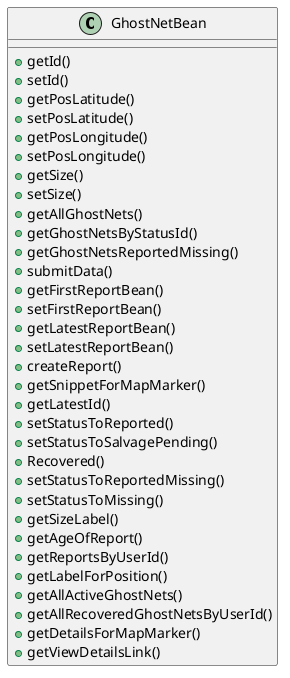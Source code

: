 
    @startuml
    class GhostNetBean {
        +getId()
        +setId()
        +getPosLatitude()
        +setPosLatitude()
        +getPosLongitude()
        +setPosLongitude()
        +getSize()
        +setSize()
        +getAllGhostNets()
        +getGhostNetsByStatusId()
        +getGhostNetsReportedMissing()
        +submitData()
        +getFirstReportBean()
        +setFirstReportBean()
        +getLatestReportBean()
        +setLatestReportBean()
        +createReport()
        +getSnippetForMapMarker()
        +getLatestId()
        +setStatusToReported()
        +setStatusToSalvagePending()
        +Recovered()
        +setStatusToReportedMissing()
        +setStatusToMissing()
        +getSizeLabel()
        +getAgeOfReport()
        +getReportsByUserId()
        +getLabelForPosition()
        +getAllActiveGhostNets()
        +getAllRecoveredGhostNetsByUserId()
        +getDetailsForMapMarker()
        +getViewDetailsLink()
    }
    @enduml
    